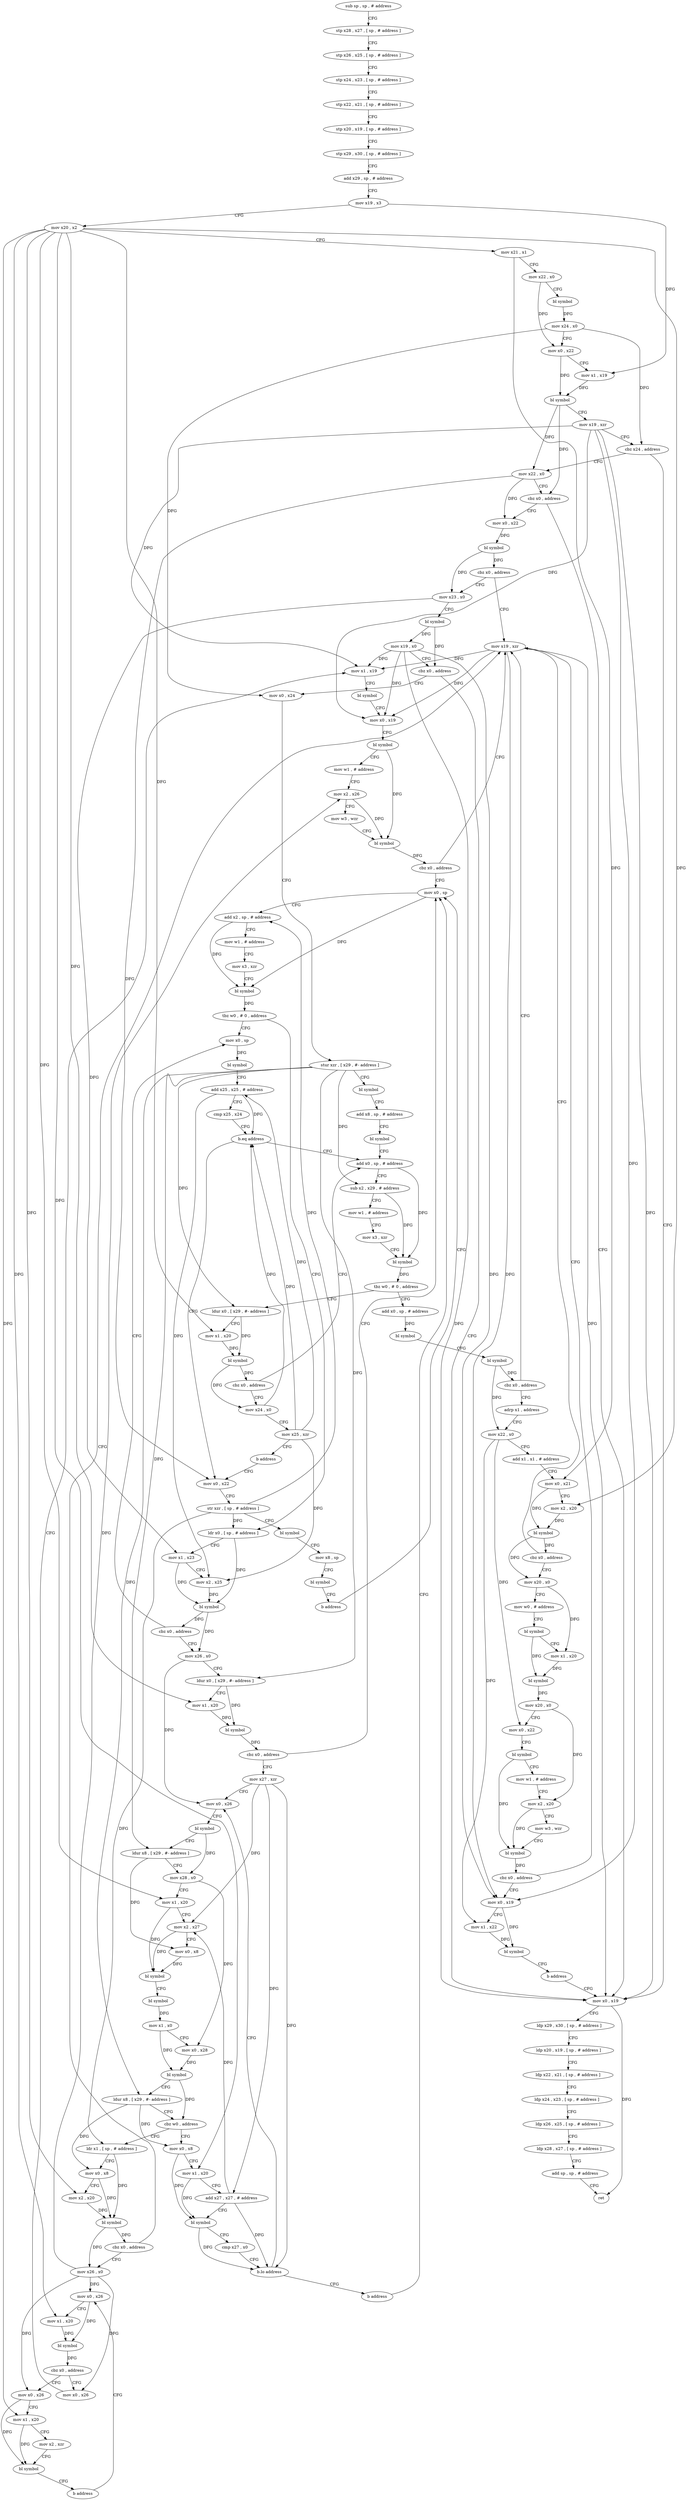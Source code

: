 digraph "func" {
"88240" [label = "sub sp , sp , # address" ]
"88244" [label = "stp x28 , x27 , [ sp , # address ]" ]
"88248" [label = "stp x26 , x25 , [ sp , # address ]" ]
"88252" [label = "stp x24 , x23 , [ sp , # address ]" ]
"88256" [label = "stp x22 , x21 , [ sp , # address ]" ]
"88260" [label = "stp x20 , x19 , [ sp , # address ]" ]
"88264" [label = "stp x29 , x30 , [ sp , # address ]" ]
"88268" [label = "add x29 , sp , # address" ]
"88272" [label = "mov x19 , x3" ]
"88276" [label = "mov x20 , x2" ]
"88280" [label = "mov x21 , x1" ]
"88284" [label = "mov x22 , x0" ]
"88288" [label = "bl symbol" ]
"88292" [label = "mov x24 , x0" ]
"88296" [label = "mov x0 , x22" ]
"88300" [label = "mov x1 , x19" ]
"88304" [label = "bl symbol" ]
"88308" [label = "mov x19 , xzr" ]
"88312" [label = "cbz x24 , address" ]
"88836" [label = "mov x0 , x19" ]
"88316" [label = "mov x22 , x0" ]
"88840" [label = "ldp x29 , x30 , [ sp , # address ]" ]
"88844" [label = "ldp x20 , x19 , [ sp , # address ]" ]
"88848" [label = "ldp x22 , x21 , [ sp , # address ]" ]
"88852" [label = "ldp x24 , x23 , [ sp , # address ]" ]
"88856" [label = "ldp x26 , x25 , [ sp , # address ]" ]
"88860" [label = "ldp x28 , x27 , [ sp , # address ]" ]
"88864" [label = "add sp , sp , # address" ]
"88868" [label = "ret" ]
"88320" [label = "cbz x0 , address" ]
"88324" [label = "mov x0 , x22" ]
"88328" [label = "bl symbol" ]
"88332" [label = "cbz x0 , address" ]
"88832" [label = "mov x19 , xzr" ]
"88336" [label = "mov x23 , x0" ]
"88340" [label = "bl symbol" ]
"88344" [label = "mov x19 , x0" ]
"88348" [label = "cbz x0 , address" ]
"88352" [label = "mov x0 , x24" ]
"88356" [label = "stur xzr , [ x29 , #- address ]" ]
"88360" [label = "bl symbol" ]
"88364" [label = "add x8 , sp , # address" ]
"88368" [label = "bl symbol" ]
"88372" [label = "add x0 , sp , # address" ]
"88720" [label = "add x0 , sp , # address" ]
"88724" [label = "bl symbol" ]
"88728" [label = "bl symbol" ]
"88732" [label = "cbz x0 , address" ]
"88736" [label = "adrp x1 , address" ]
"88396" [label = "ldur x0 , [ x29 , #- address ]" ]
"88400" [label = "mov x1 , x20" ]
"88404" [label = "bl symbol" ]
"88408" [label = "cbz x0 , address" ]
"88412" [label = "mov x24 , x0" ]
"88740" [label = "mov x22 , x0" ]
"88744" [label = "add x1 , x1 , # address" ]
"88748" [label = "mov x0 , x21" ]
"88752" [label = "mov x2 , x20" ]
"88756" [label = "bl symbol" ]
"88760" [label = "cbz x0 , address" ]
"88764" [label = "mov x20 , x0" ]
"88376" [label = "sub x2 , x29 , # address" ]
"88380" [label = "mov w1 , # address" ]
"88384" [label = "mov x3 , xzr" ]
"88388" [label = "bl symbol" ]
"88392" [label = "tbz w0 , # 0 , address" ]
"88416" [label = "mov x25 , xzr" ]
"88420" [label = "b address" ]
"88444" [label = "mov x0 , x22" ]
"88768" [label = "mov w0 , # address" ]
"88772" [label = "bl symbol" ]
"88776" [label = "mov x1 , x20" ]
"88780" [label = "bl symbol" ]
"88784" [label = "mov x20 , x0" ]
"88788" [label = "mov x0 , x22" ]
"88792" [label = "bl symbol" ]
"88796" [label = "mov w1 , # address" ]
"88800" [label = "mov x2 , x20" ]
"88804" [label = "mov w3 , wzr" ]
"88808" [label = "bl symbol" ]
"88812" [label = "cbz x0 , address" ]
"88816" [label = "mov x0 , x19" ]
"88448" [label = "str xzr , [ sp , # address ]" ]
"88452" [label = "bl symbol" ]
"88456" [label = "mov x8 , sp" ]
"88460" [label = "bl symbol" ]
"88464" [label = "b address" ]
"88508" [label = "mov x0 , sp" ]
"88820" [label = "mov x1 , x22" ]
"88824" [label = "bl symbol" ]
"88828" [label = "b address" ]
"88512" [label = "add x2 , sp , # address" ]
"88516" [label = "mov w1 , # address" ]
"88520" [label = "mov x3 , xzr" ]
"88524" [label = "bl symbol" ]
"88528" [label = "tbz w0 , # 0 , address" ]
"88424" [label = "mov x0 , sp" ]
"88532" [label = "ldr x0 , [ sp , # address ]" ]
"88428" [label = "bl symbol" ]
"88432" [label = "add x25 , x25 , # address" ]
"88436" [label = "cmp x25 , x24" ]
"88440" [label = "b.eq address" ]
"88536" [label = "mov x1 , x23" ]
"88540" [label = "mov x2 , x25" ]
"88544" [label = "bl symbol" ]
"88548" [label = "cbz x0 , address" ]
"88552" [label = "mov x26 , x0" ]
"88556" [label = "ldur x0 , [ x29 , #- address ]" ]
"88560" [label = "mov x1 , x20" ]
"88564" [label = "bl symbol" ]
"88568" [label = "cbz x0 , address" ]
"88572" [label = "mov x27 , xzr" ]
"88576" [label = "mov x0 , x26" ]
"88660" [label = "ldr x1 , [ sp , # address ]" ]
"88664" [label = "mov x0 , x8" ]
"88668" [label = "mov x2 , x20" ]
"88672" [label = "bl symbol" ]
"88676" [label = "cbz x0 , address" ]
"88680" [label = "mov x26 , x0" ]
"88632" [label = "mov x0 , x8" ]
"88636" [label = "mov x1 , x20" ]
"88640" [label = "add x27 , x27 , # address" ]
"88644" [label = "bl symbol" ]
"88648" [label = "cmp x27 , x0" ]
"88652" [label = "b.lo address" ]
"88656" [label = "b address" ]
"88684" [label = "mov x0 , x26" ]
"88580" [label = "bl symbol" ]
"88584" [label = "ldur x8 , [ x29 , #- address ]" ]
"88588" [label = "mov x28 , x0" ]
"88592" [label = "mov x1 , x20" ]
"88596" [label = "mov x2 , x27" ]
"88600" [label = "mov x0 , x8" ]
"88604" [label = "bl symbol" ]
"88608" [label = "bl symbol" ]
"88612" [label = "mov x1 , x0" ]
"88616" [label = "mov x0 , x28" ]
"88620" [label = "bl symbol" ]
"88624" [label = "ldur x8 , [ x29 , #- address ]" ]
"88628" [label = "cbz w0 , address" ]
"88468" [label = "mov x0 , x26" ]
"88472" [label = "mov x1 , x19" ]
"88476" [label = "bl symbol" ]
"88480" [label = "mov x0 , x19" ]
"88484" [label = "bl symbol" ]
"88488" [label = "mov w1 , # address" ]
"88492" [label = "mov x2 , x26" ]
"88496" [label = "mov w3 , wzr" ]
"88500" [label = "bl symbol" ]
"88504" [label = "cbz x0 , address" ]
"88700" [label = "mov x0 , x26" ]
"88704" [label = "mov x1 , x20" ]
"88708" [label = "mov x2 , xzr" ]
"88712" [label = "bl symbol" ]
"88716" [label = "b address" ]
"88688" [label = "mov x1 , x20" ]
"88692" [label = "bl symbol" ]
"88696" [label = "cbz x0 , address" ]
"88240" -> "88244" [ label = "CFG" ]
"88244" -> "88248" [ label = "CFG" ]
"88248" -> "88252" [ label = "CFG" ]
"88252" -> "88256" [ label = "CFG" ]
"88256" -> "88260" [ label = "CFG" ]
"88260" -> "88264" [ label = "CFG" ]
"88264" -> "88268" [ label = "CFG" ]
"88268" -> "88272" [ label = "CFG" ]
"88272" -> "88276" [ label = "CFG" ]
"88272" -> "88300" [ label = "DFG" ]
"88276" -> "88280" [ label = "CFG" ]
"88276" -> "88400" [ label = "DFG" ]
"88276" -> "88752" [ label = "DFG" ]
"88276" -> "88560" [ label = "DFG" ]
"88276" -> "88592" [ label = "DFG" ]
"88276" -> "88668" [ label = "DFG" ]
"88276" -> "88636" [ label = "DFG" ]
"88276" -> "88688" [ label = "DFG" ]
"88276" -> "88704" [ label = "DFG" ]
"88280" -> "88284" [ label = "CFG" ]
"88280" -> "88748" [ label = "DFG" ]
"88284" -> "88288" [ label = "CFG" ]
"88284" -> "88296" [ label = "DFG" ]
"88288" -> "88292" [ label = "DFG" ]
"88292" -> "88296" [ label = "CFG" ]
"88292" -> "88312" [ label = "DFG" ]
"88292" -> "88352" [ label = "DFG" ]
"88296" -> "88300" [ label = "CFG" ]
"88296" -> "88304" [ label = "DFG" ]
"88300" -> "88304" [ label = "DFG" ]
"88304" -> "88308" [ label = "CFG" ]
"88304" -> "88316" [ label = "DFG" ]
"88304" -> "88320" [ label = "DFG" ]
"88308" -> "88312" [ label = "CFG" ]
"88308" -> "88836" [ label = "DFG" ]
"88308" -> "88816" [ label = "DFG" ]
"88308" -> "88472" [ label = "DFG" ]
"88308" -> "88480" [ label = "DFG" ]
"88312" -> "88836" [ label = "CFG" ]
"88312" -> "88316" [ label = "CFG" ]
"88836" -> "88840" [ label = "CFG" ]
"88836" -> "88868" [ label = "DFG" ]
"88316" -> "88320" [ label = "CFG" ]
"88316" -> "88324" [ label = "DFG" ]
"88316" -> "88444" [ label = "DFG" ]
"88840" -> "88844" [ label = "CFG" ]
"88844" -> "88848" [ label = "CFG" ]
"88848" -> "88852" [ label = "CFG" ]
"88852" -> "88856" [ label = "CFG" ]
"88856" -> "88860" [ label = "CFG" ]
"88860" -> "88864" [ label = "CFG" ]
"88864" -> "88868" [ label = "CFG" ]
"88320" -> "88836" [ label = "CFG" ]
"88320" -> "88324" [ label = "CFG" ]
"88324" -> "88328" [ label = "DFG" ]
"88328" -> "88332" [ label = "DFG" ]
"88328" -> "88336" [ label = "DFG" ]
"88332" -> "88832" [ label = "CFG" ]
"88332" -> "88336" [ label = "CFG" ]
"88832" -> "88836" [ label = "DFG" ]
"88832" -> "88816" [ label = "DFG" ]
"88832" -> "88472" [ label = "DFG" ]
"88832" -> "88480" [ label = "DFG" ]
"88336" -> "88340" [ label = "CFG" ]
"88336" -> "88536" [ label = "DFG" ]
"88340" -> "88344" [ label = "DFG" ]
"88340" -> "88348" [ label = "DFG" ]
"88344" -> "88348" [ label = "CFG" ]
"88344" -> "88836" [ label = "DFG" ]
"88344" -> "88816" [ label = "DFG" ]
"88344" -> "88472" [ label = "DFG" ]
"88344" -> "88480" [ label = "DFG" ]
"88348" -> "88836" [ label = "CFG" ]
"88348" -> "88352" [ label = "CFG" ]
"88352" -> "88356" [ label = "CFG" ]
"88356" -> "88360" [ label = "CFG" ]
"88356" -> "88396" [ label = "DFG" ]
"88356" -> "88556" [ label = "DFG" ]
"88356" -> "88584" [ label = "DFG" ]
"88356" -> "88624" [ label = "DFG" ]
"88356" -> "88376" [ label = "DFG" ]
"88360" -> "88364" [ label = "CFG" ]
"88364" -> "88368" [ label = "CFG" ]
"88368" -> "88372" [ label = "CFG" ]
"88372" -> "88376" [ label = "CFG" ]
"88372" -> "88388" [ label = "DFG" ]
"88720" -> "88724" [ label = "DFG" ]
"88724" -> "88728" [ label = "CFG" ]
"88728" -> "88732" [ label = "DFG" ]
"88728" -> "88740" [ label = "DFG" ]
"88732" -> "88832" [ label = "CFG" ]
"88732" -> "88736" [ label = "CFG" ]
"88736" -> "88740" [ label = "CFG" ]
"88396" -> "88400" [ label = "CFG" ]
"88396" -> "88404" [ label = "DFG" ]
"88400" -> "88404" [ label = "DFG" ]
"88404" -> "88408" [ label = "DFG" ]
"88404" -> "88412" [ label = "DFG" ]
"88408" -> "88372" [ label = "CFG" ]
"88408" -> "88412" [ label = "CFG" ]
"88412" -> "88416" [ label = "CFG" ]
"88412" -> "88440" [ label = "DFG" ]
"88740" -> "88744" [ label = "CFG" ]
"88740" -> "88788" [ label = "DFG" ]
"88740" -> "88820" [ label = "DFG" ]
"88744" -> "88748" [ label = "CFG" ]
"88748" -> "88752" [ label = "CFG" ]
"88748" -> "88756" [ label = "DFG" ]
"88752" -> "88756" [ label = "DFG" ]
"88756" -> "88760" [ label = "DFG" ]
"88756" -> "88764" [ label = "DFG" ]
"88760" -> "88832" [ label = "CFG" ]
"88760" -> "88764" [ label = "CFG" ]
"88764" -> "88768" [ label = "CFG" ]
"88764" -> "88776" [ label = "DFG" ]
"88376" -> "88380" [ label = "CFG" ]
"88376" -> "88388" [ label = "DFG" ]
"88380" -> "88384" [ label = "CFG" ]
"88384" -> "88388" [ label = "CFG" ]
"88388" -> "88392" [ label = "DFG" ]
"88392" -> "88720" [ label = "CFG" ]
"88392" -> "88396" [ label = "CFG" ]
"88416" -> "88420" [ label = "CFG" ]
"88416" -> "88432" [ label = "DFG" ]
"88416" -> "88440" [ label = "DFG" ]
"88416" -> "88540" [ label = "DFG" ]
"88420" -> "88444" [ label = "CFG" ]
"88444" -> "88448" [ label = "CFG" ]
"88768" -> "88772" [ label = "CFG" ]
"88772" -> "88776" [ label = "CFG" ]
"88772" -> "88780" [ label = "DFG" ]
"88776" -> "88780" [ label = "DFG" ]
"88780" -> "88784" [ label = "DFG" ]
"88784" -> "88788" [ label = "CFG" ]
"88784" -> "88800" [ label = "DFG" ]
"88788" -> "88792" [ label = "CFG" ]
"88792" -> "88796" [ label = "CFG" ]
"88792" -> "88808" [ label = "DFG" ]
"88796" -> "88800" [ label = "CFG" ]
"88800" -> "88804" [ label = "CFG" ]
"88800" -> "88808" [ label = "DFG" ]
"88804" -> "88808" [ label = "CFG" ]
"88808" -> "88812" [ label = "DFG" ]
"88812" -> "88832" [ label = "CFG" ]
"88812" -> "88816" [ label = "CFG" ]
"88816" -> "88820" [ label = "CFG" ]
"88816" -> "88824" [ label = "DFG" ]
"88448" -> "88452" [ label = "CFG" ]
"88448" -> "88532" [ label = "DFG" ]
"88448" -> "88660" [ label = "DFG" ]
"88448" -> "88512" [ label = "DFG" ]
"88452" -> "88456" [ label = "CFG" ]
"88456" -> "88460" [ label = "CFG" ]
"88460" -> "88464" [ label = "CFG" ]
"88464" -> "88508" [ label = "CFG" ]
"88508" -> "88512" [ label = "CFG" ]
"88508" -> "88524" [ label = "DFG" ]
"88820" -> "88824" [ label = "DFG" ]
"88824" -> "88828" [ label = "CFG" ]
"88828" -> "88836" [ label = "CFG" ]
"88512" -> "88516" [ label = "CFG" ]
"88512" -> "88524" [ label = "DFG" ]
"88516" -> "88520" [ label = "CFG" ]
"88520" -> "88524" [ label = "CFG" ]
"88524" -> "88528" [ label = "DFG" ]
"88528" -> "88424" [ label = "CFG" ]
"88528" -> "88532" [ label = "CFG" ]
"88424" -> "88428" [ label = "DFG" ]
"88532" -> "88536" [ label = "CFG" ]
"88532" -> "88544" [ label = "DFG" ]
"88428" -> "88432" [ label = "CFG" ]
"88432" -> "88436" [ label = "CFG" ]
"88432" -> "88440" [ label = "DFG" ]
"88432" -> "88540" [ label = "DFG" ]
"88436" -> "88440" [ label = "CFG" ]
"88440" -> "88372" [ label = "CFG" ]
"88440" -> "88444" [ label = "CFG" ]
"88536" -> "88540" [ label = "CFG" ]
"88536" -> "88544" [ label = "DFG" ]
"88540" -> "88544" [ label = "DFG" ]
"88544" -> "88548" [ label = "DFG" ]
"88544" -> "88552" [ label = "DFG" ]
"88548" -> "88424" [ label = "CFG" ]
"88548" -> "88552" [ label = "CFG" ]
"88552" -> "88556" [ label = "CFG" ]
"88552" -> "88576" [ label = "DFG" ]
"88556" -> "88560" [ label = "CFG" ]
"88556" -> "88564" [ label = "DFG" ]
"88560" -> "88564" [ label = "DFG" ]
"88564" -> "88568" [ label = "DFG" ]
"88568" -> "88508" [ label = "CFG" ]
"88568" -> "88572" [ label = "CFG" ]
"88572" -> "88576" [ label = "CFG" ]
"88572" -> "88596" [ label = "DFG" ]
"88572" -> "88640" [ label = "DFG" ]
"88572" -> "88652" [ label = "DFG" ]
"88576" -> "88580" [ label = "CFG" ]
"88660" -> "88664" [ label = "CFG" ]
"88660" -> "88672" [ label = "DFG" ]
"88664" -> "88668" [ label = "CFG" ]
"88664" -> "88672" [ label = "DFG" ]
"88668" -> "88672" [ label = "DFG" ]
"88672" -> "88676" [ label = "DFG" ]
"88672" -> "88680" [ label = "DFG" ]
"88676" -> "88832" [ label = "CFG" ]
"88676" -> "88680" [ label = "CFG" ]
"88680" -> "88684" [ label = "DFG" ]
"88680" -> "88468" [ label = "DFG" ]
"88680" -> "88492" [ label = "DFG" ]
"88680" -> "88700" [ label = "DFG" ]
"88632" -> "88636" [ label = "CFG" ]
"88632" -> "88644" [ label = "DFG" ]
"88636" -> "88640" [ label = "CFG" ]
"88636" -> "88644" [ label = "DFG" ]
"88640" -> "88644" [ label = "CFG" ]
"88640" -> "88596" [ label = "DFG" ]
"88640" -> "88652" [ label = "DFG" ]
"88644" -> "88648" [ label = "CFG" ]
"88644" -> "88652" [ label = "DFG" ]
"88648" -> "88652" [ label = "CFG" ]
"88652" -> "88576" [ label = "CFG" ]
"88652" -> "88656" [ label = "CFG" ]
"88656" -> "88508" [ label = "CFG" ]
"88684" -> "88688" [ label = "CFG" ]
"88684" -> "88692" [ label = "DFG" ]
"88580" -> "88584" [ label = "CFG" ]
"88580" -> "88588" [ label = "DFG" ]
"88584" -> "88588" [ label = "CFG" ]
"88584" -> "88600" [ label = "DFG" ]
"88588" -> "88592" [ label = "CFG" ]
"88588" -> "88616" [ label = "DFG" ]
"88592" -> "88596" [ label = "CFG" ]
"88592" -> "88604" [ label = "DFG" ]
"88596" -> "88600" [ label = "CFG" ]
"88596" -> "88604" [ label = "DFG" ]
"88600" -> "88604" [ label = "DFG" ]
"88604" -> "88608" [ label = "CFG" ]
"88608" -> "88612" [ label = "DFG" ]
"88612" -> "88616" [ label = "CFG" ]
"88612" -> "88620" [ label = "DFG" ]
"88616" -> "88620" [ label = "DFG" ]
"88620" -> "88624" [ label = "CFG" ]
"88620" -> "88628" [ label = "DFG" ]
"88624" -> "88628" [ label = "CFG" ]
"88624" -> "88664" [ label = "DFG" ]
"88624" -> "88632" [ label = "DFG" ]
"88628" -> "88660" [ label = "CFG" ]
"88628" -> "88632" [ label = "CFG" ]
"88468" -> "88472" [ label = "CFG" ]
"88472" -> "88476" [ label = "CFG" ]
"88476" -> "88480" [ label = "CFG" ]
"88480" -> "88484" [ label = "CFG" ]
"88484" -> "88488" [ label = "CFG" ]
"88484" -> "88500" [ label = "DFG" ]
"88488" -> "88492" [ label = "CFG" ]
"88492" -> "88496" [ label = "CFG" ]
"88492" -> "88500" [ label = "DFG" ]
"88496" -> "88500" [ label = "CFG" ]
"88500" -> "88504" [ label = "DFG" ]
"88504" -> "88832" [ label = "CFG" ]
"88504" -> "88508" [ label = "CFG" ]
"88700" -> "88704" [ label = "CFG" ]
"88700" -> "88712" [ label = "DFG" ]
"88704" -> "88708" [ label = "CFG" ]
"88704" -> "88712" [ label = "DFG" ]
"88708" -> "88712" [ label = "CFG" ]
"88712" -> "88716" [ label = "CFG" ]
"88716" -> "88684" [ label = "CFG" ]
"88688" -> "88692" [ label = "DFG" ]
"88692" -> "88696" [ label = "DFG" ]
"88696" -> "88468" [ label = "CFG" ]
"88696" -> "88700" [ label = "CFG" ]
}
